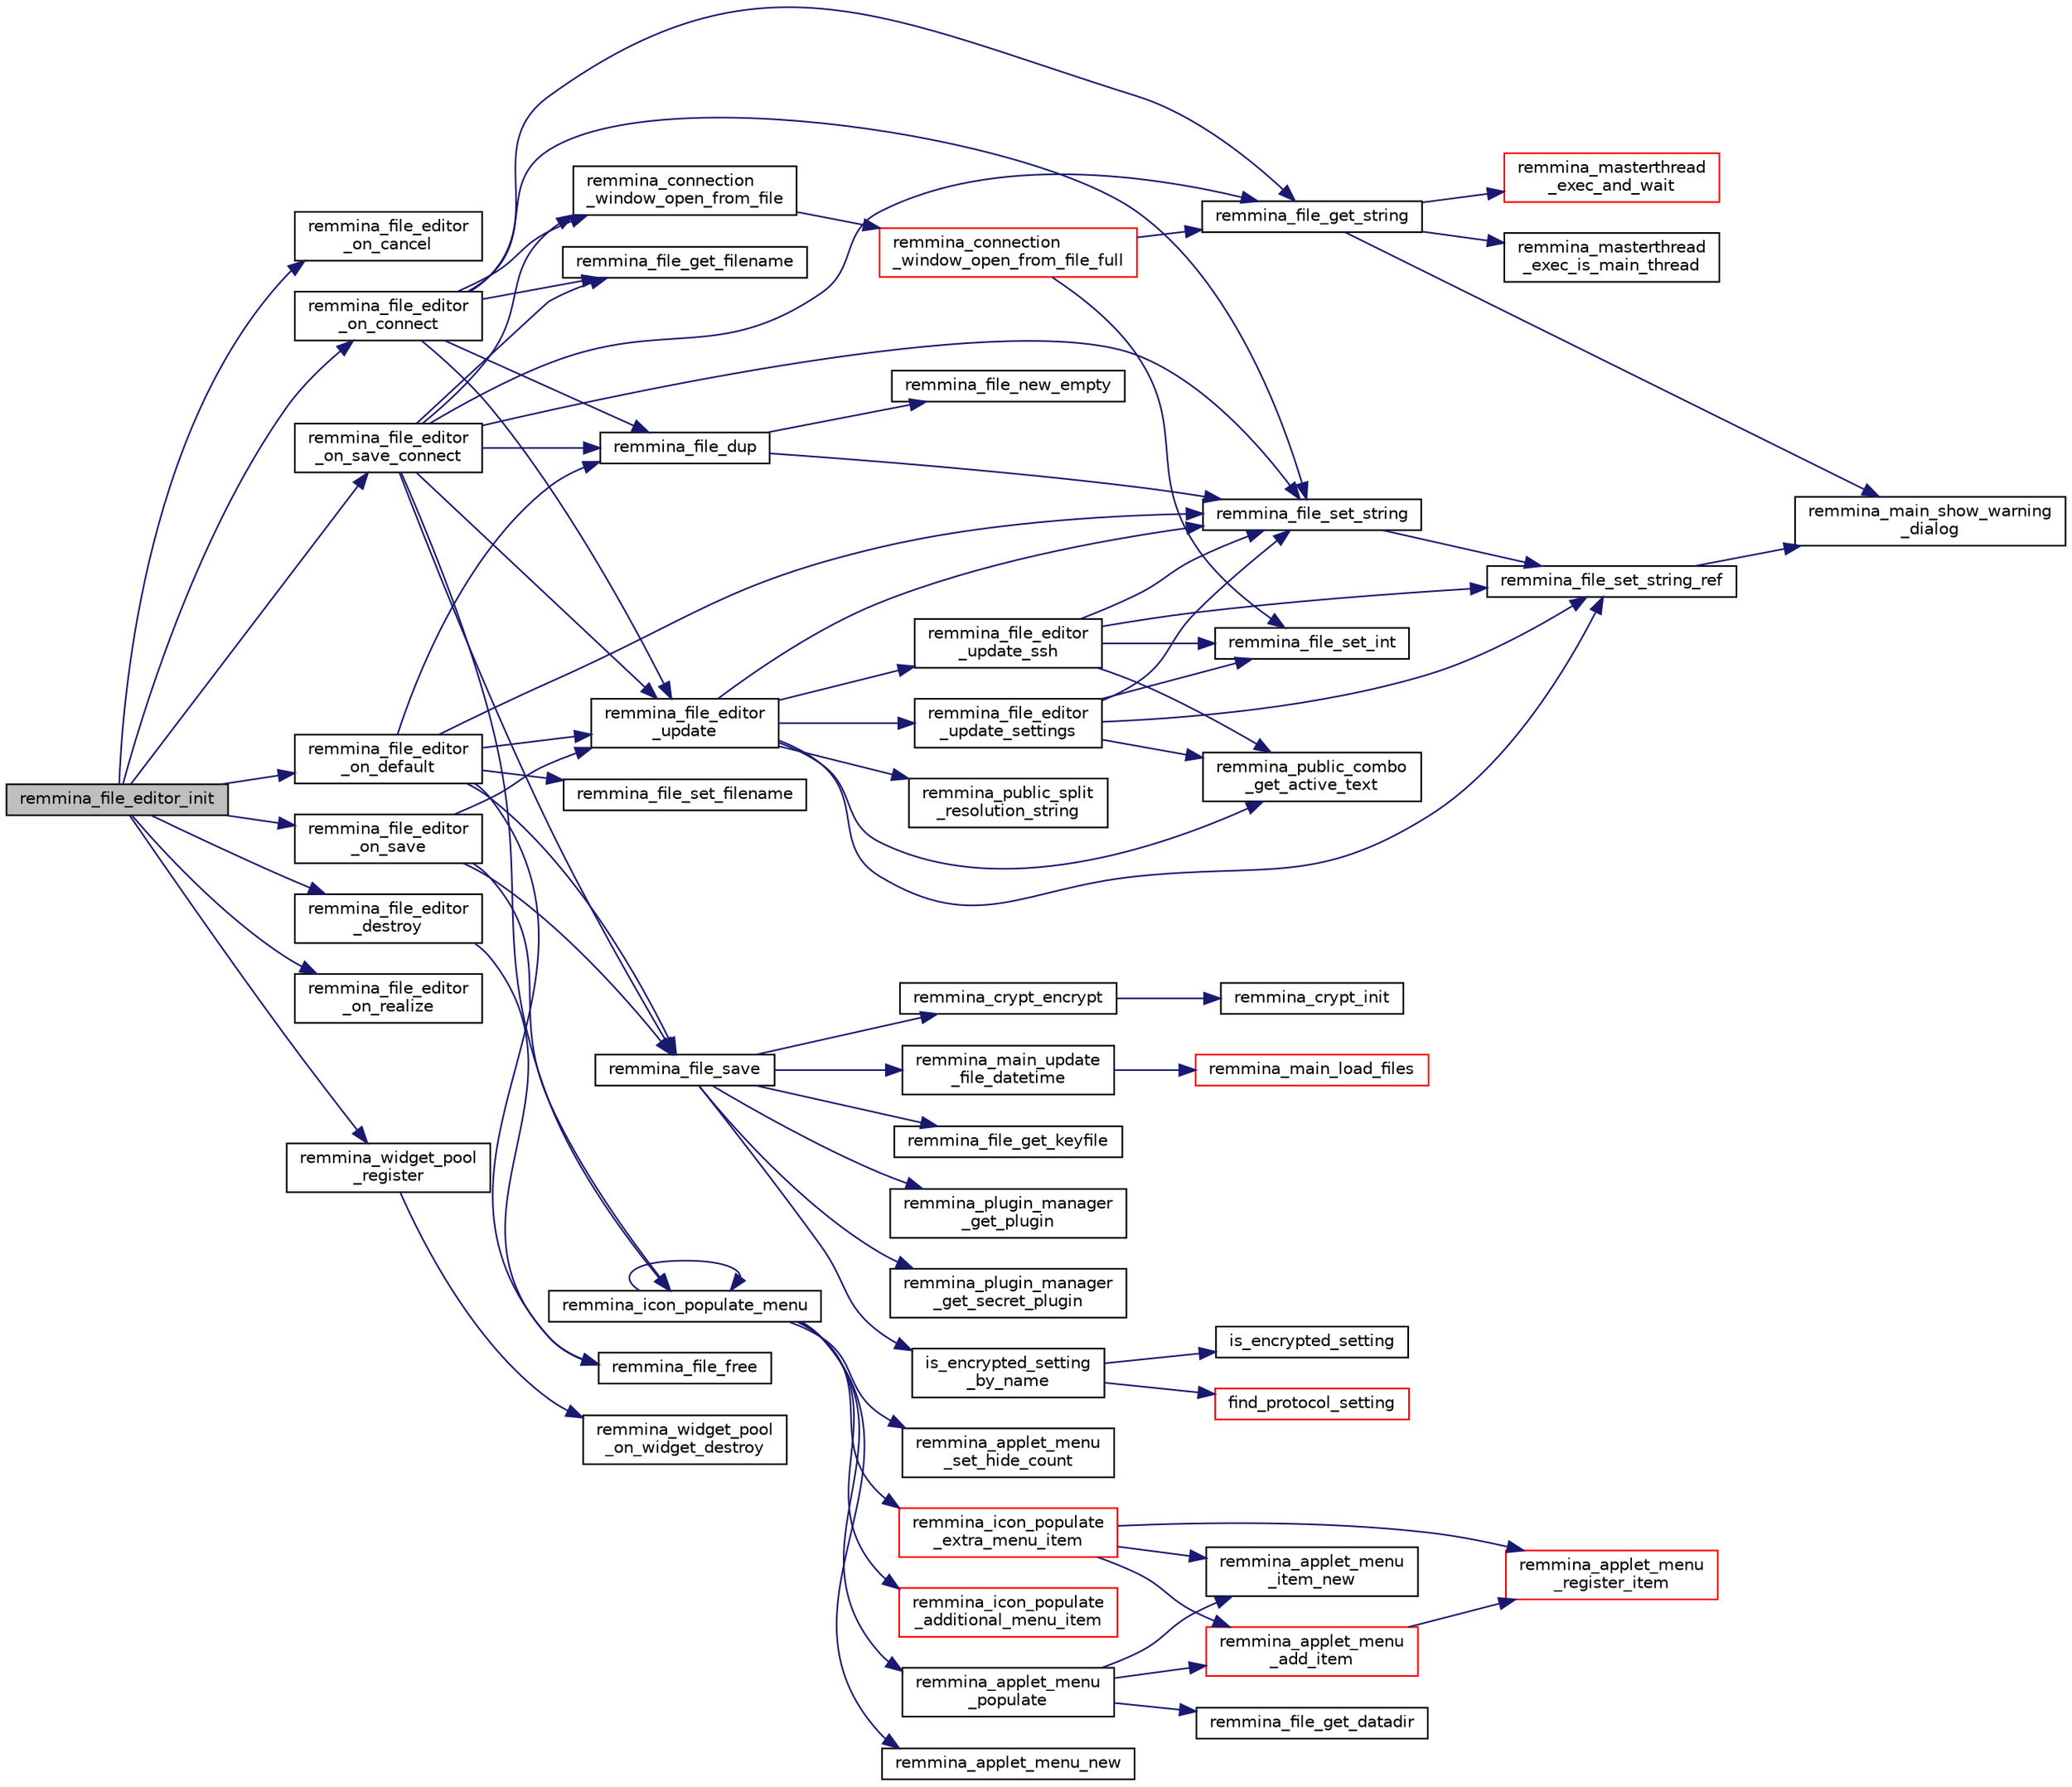 digraph "remmina_file_editor_init"
{
  edge [fontname="Helvetica",fontsize="10",labelfontname="Helvetica",labelfontsize="10"];
  node [fontname="Helvetica",fontsize="10",shape=record];
  rankdir="LR";
  Node1168 [label="remmina_file_editor_init",height=0.2,width=0.4,color="black", fillcolor="grey75", style="filled", fontcolor="black"];
  Node1168 -> Node1169 [color="midnightblue",fontsize="10",style="solid",fontname="Helvetica"];
  Node1169 [label="remmina_file_editor\l_on_cancel",height=0.2,width=0.4,color="black", fillcolor="white", style="filled",URL="$remmina__file__editor_8c.html#aaa55ab55c6806aef6765eb01577365f3"];
  Node1168 -> Node1170 [color="midnightblue",fontsize="10",style="solid",fontname="Helvetica"];
  Node1170 [label="remmina_file_editor\l_on_default",height=0.2,width=0.4,color="black", fillcolor="white", style="filled",URL="$remmina__file__editor_8c.html#afcc5ee6fcd22686b716fbe595cb210a6"];
  Node1170 -> Node1171 [color="midnightblue",fontsize="10",style="solid",fontname="Helvetica"];
  Node1171 [label="remmina_file_editor\l_update",height=0.2,width=0.4,color="black", fillcolor="white", style="filled",URL="$remmina__file__editor_8c.html#ab5583c8b2ff4cfa003d7bdc69cff0067"];
  Node1171 -> Node1172 [color="midnightblue",fontsize="10",style="solid",fontname="Helvetica"];
  Node1172 [label="remmina_file_set_string",height=0.2,width=0.4,color="black", fillcolor="white", style="filled",URL="$remmina__file_8c.html#a85ca1ca2d0bf9ef29e490c6f4527a954"];
  Node1172 -> Node1173 [color="midnightblue",fontsize="10",style="solid",fontname="Helvetica"];
  Node1173 [label="remmina_file_set_string_ref",height=0.2,width=0.4,color="black", fillcolor="white", style="filled",URL="$remmina__file_8c.html#a74951c1067a1a5e1341f5e1c1206dec6"];
  Node1173 -> Node1174 [color="midnightblue",fontsize="10",style="solid",fontname="Helvetica"];
  Node1174 [label="remmina_main_show_warning\l_dialog",height=0.2,width=0.4,color="black", fillcolor="white", style="filled",URL="$remmina__main_8c.html#ad99b9c0bf2fa8c166a8b4a09e06ffdf7"];
  Node1171 -> Node1173 [color="midnightblue",fontsize="10",style="solid",fontname="Helvetica"];
  Node1171 -> Node1175 [color="midnightblue",fontsize="10",style="solid",fontname="Helvetica"];
  Node1175 [label="remmina_public_combo\l_get_active_text",height=0.2,width=0.4,color="black", fillcolor="white", style="filled",URL="$remmina__public_8c.html#af1679d83834c8409f23e00c555d677fb"];
  Node1171 -> Node1176 [color="midnightblue",fontsize="10",style="solid",fontname="Helvetica"];
  Node1176 [label="remmina_public_split\l_resolution_string",height=0.2,width=0.4,color="black", fillcolor="white", style="filled",URL="$remmina__public_8c.html#aaf3fdb980c24cd06965b85ebcdd79173"];
  Node1171 -> Node1177 [color="midnightblue",fontsize="10",style="solid",fontname="Helvetica"];
  Node1177 [label="remmina_file_editor\l_update_ssh",height=0.2,width=0.4,color="black", fillcolor="white", style="filled",URL="$remmina__file__editor_8c.html#af56d68ee8ab4f5e5a8f19188ebed0120"];
  Node1177 -> Node1173 [color="midnightblue",fontsize="10",style="solid",fontname="Helvetica"];
  Node1177 -> Node1175 [color="midnightblue",fontsize="10",style="solid",fontname="Helvetica"];
  Node1177 -> Node1178 [color="midnightblue",fontsize="10",style="solid",fontname="Helvetica"];
  Node1178 [label="remmina_file_set_int",height=0.2,width=0.4,color="black", fillcolor="white", style="filled",URL="$remmina__file_8c.html#af153b0d289ac93f6ecdaa15d5f3b9b8c"];
  Node1177 -> Node1172 [color="midnightblue",fontsize="10",style="solid",fontname="Helvetica"];
  Node1171 -> Node1179 [color="midnightblue",fontsize="10",style="solid",fontname="Helvetica"];
  Node1179 [label="remmina_file_editor\l_update_settings",height=0.2,width=0.4,color="black", fillcolor="white", style="filled",URL="$remmina__file__editor_8c.html#a1a88820e6278cc50eb59a6333c7f40dd"];
  Node1179 -> Node1172 [color="midnightblue",fontsize="10",style="solid",fontname="Helvetica"];
  Node1179 -> Node1173 [color="midnightblue",fontsize="10",style="solid",fontname="Helvetica"];
  Node1179 -> Node1175 [color="midnightblue",fontsize="10",style="solid",fontname="Helvetica"];
  Node1179 -> Node1178 [color="midnightblue",fontsize="10",style="solid",fontname="Helvetica"];
  Node1170 -> Node1180 [color="midnightblue",fontsize="10",style="solid",fontname="Helvetica"];
  Node1180 [label="remmina_file_dup",height=0.2,width=0.4,color="black", fillcolor="white", style="filled",URL="$remmina__file_8c.html#a3fb992fced83e0f1c4e4e3c8d2206be5"];
  Node1180 -> Node1181 [color="midnightblue",fontsize="10",style="solid",fontname="Helvetica"];
  Node1181 [label="remmina_file_new_empty",height=0.2,width=0.4,color="black", fillcolor="white", style="filled",URL="$remmina__file_8c.html#adab087b7139756f029020a87a5438cfa"];
  Node1180 -> Node1172 [color="midnightblue",fontsize="10",style="solid",fontname="Helvetica"];
  Node1170 -> Node1182 [color="midnightblue",fontsize="10",style="solid",fontname="Helvetica"];
  Node1182 [label="remmina_file_set_filename",height=0.2,width=0.4,color="black", fillcolor="white", style="filled",URL="$remmina__file_8c.html#ab03b042504c09c1ad880ac126a703114"];
  Node1170 -> Node1172 [color="midnightblue",fontsize="10",style="solid",fontname="Helvetica"];
  Node1170 -> Node1183 [color="midnightblue",fontsize="10",style="solid",fontname="Helvetica"];
  Node1183 [label="remmina_file_save",height=0.2,width=0.4,color="black", fillcolor="white", style="filled",URL="$remmina__file_8c.html#a8c893a5deec9bc446bd89cc9973416c7"];
  Node1183 -> Node1184 [color="midnightblue",fontsize="10",style="solid",fontname="Helvetica"];
  Node1184 [label="remmina_file_get_keyfile",height=0.2,width=0.4,color="black", fillcolor="white", style="filled",URL="$remmina__file_8c.html#a89ec355adbf6e03ad16d7faf810af46f"];
  Node1183 -> Node1185 [color="midnightblue",fontsize="10",style="solid",fontname="Helvetica"];
  Node1185 [label="remmina_plugin_manager\l_get_plugin",height=0.2,width=0.4,color="black", fillcolor="white", style="filled",URL="$remmina__plugin__manager_8c.html#a3872c8656a8a3d5147bcc603471c1932"];
  Node1183 -> Node1186 [color="midnightblue",fontsize="10",style="solid",fontname="Helvetica"];
  Node1186 [label="remmina_plugin_manager\l_get_secret_plugin",height=0.2,width=0.4,color="black", fillcolor="white", style="filled",URL="$remmina__plugin__manager_8c.html#ad380a98f6624aa8c830015c8b428b7b4"];
  Node1183 -> Node1187 [color="midnightblue",fontsize="10",style="solid",fontname="Helvetica"];
  Node1187 [label="is_encrypted_setting\l_by_name",height=0.2,width=0.4,color="black", fillcolor="white", style="filled",URL="$remmina__file_8c.html#a72580559fa04082418a993fec4c77281"];
  Node1187 -> Node1188 [color="midnightblue",fontsize="10",style="solid",fontname="Helvetica"];
  Node1188 [label="find_protocol_setting",height=0.2,width=0.4,color="red", fillcolor="white", style="filled",URL="$remmina__file_8c.html#acc88ee6f5ba73bf9c3b05ab9368c952f"];
  Node1187 -> Node1190 [color="midnightblue",fontsize="10",style="solid",fontname="Helvetica"];
  Node1190 [label="is_encrypted_setting",height=0.2,width=0.4,color="black", fillcolor="white", style="filled",URL="$remmina__file_8c.html#a29920ae737817d3f6c673bacbbf11ca1"];
  Node1183 -> Node1191 [color="midnightblue",fontsize="10",style="solid",fontname="Helvetica"];
  Node1191 [label="remmina_crypt_encrypt",height=0.2,width=0.4,color="black", fillcolor="white", style="filled",URL="$remmina__crypt_8c.html#aa02cf0fed3eb68d6a89815c3ba3bf7b1"];
  Node1191 -> Node1192 [color="midnightblue",fontsize="10",style="solid",fontname="Helvetica"];
  Node1192 [label="remmina_crypt_init",height=0.2,width=0.4,color="black", fillcolor="white", style="filled",URL="$remmina__crypt_8c.html#ae097c169aefdd5d83a57fc1bde511171"];
  Node1183 -> Node1193 [color="midnightblue",fontsize="10",style="solid",fontname="Helvetica"];
  Node1193 [label="remmina_main_update\l_file_datetime",height=0.2,width=0.4,color="black", fillcolor="white", style="filled",URL="$remmina__main_8c.html#a5ae0372dafe41f96a09097c07d1b270a"];
  Node1193 -> Node1194 [color="midnightblue",fontsize="10",style="solid",fontname="Helvetica"];
  Node1194 [label="remmina_main_load_files",height=0.2,width=0.4,color="red", fillcolor="white", style="filled",URL="$remmina__main_8c.html#a3617295e74fa84edbd41dedc601402a7"];
  Node1170 -> Node1230 [color="midnightblue",fontsize="10",style="solid",fontname="Helvetica"];
  Node1230 [label="remmina_file_free",height=0.2,width=0.4,color="black", fillcolor="white", style="filled",URL="$remmina__file_8c.html#abd2f06bf0a5ddcf7156e5ef7d0c8d4d7"];
  Node1168 -> Node1248 [color="midnightblue",fontsize="10",style="solid",fontname="Helvetica"];
  Node1248 [label="remmina_file_editor\l_on_save",height=0.2,width=0.4,color="black", fillcolor="white", style="filled",URL="$remmina__file__editor_8c.html#ac2a5cf9cdcf640986e245eb04be9c4ad"];
  Node1248 -> Node1171 [color="midnightblue",fontsize="10",style="solid",fontname="Helvetica"];
  Node1248 -> Node1183 [color="midnightblue",fontsize="10",style="solid",fontname="Helvetica"];
  Node1248 -> Node1249 [color="midnightblue",fontsize="10",style="solid",fontname="Helvetica"];
  Node1249 [label="remmina_icon_populate_menu",height=0.2,width=0.4,color="black", fillcolor="white", style="filled",URL="$remmina__icon_8c.html#af80ed314f91d653237249d839c7fc3b2"];
  Node1249 -> Node1250 [color="midnightblue",fontsize="10",style="solid",fontname="Helvetica"];
  Node1250 [label="remmina_applet_menu_new",height=0.2,width=0.4,color="black", fillcolor="white", style="filled",URL="$remmina__applet__menu_8c.html#adc65e597bc73ddbda587caa929efe872"];
  Node1249 -> Node1251 [color="midnightblue",fontsize="10",style="solid",fontname="Helvetica"];
  Node1251 [label="remmina_applet_menu\l_set_hide_count",height=0.2,width=0.4,color="black", fillcolor="white", style="filled",URL="$remmina__applet__menu_8c.html#af2baabd1750dd1a95a0b36e601d99cfe"];
  Node1249 -> Node1252 [color="midnightblue",fontsize="10",style="solid",fontname="Helvetica"];
  Node1252 [label="remmina_applet_menu\l_populate",height=0.2,width=0.4,color="black", fillcolor="white", style="filled",URL="$remmina__applet__menu_8c.html#a8029065504aef0e850d79f3823d18f66"];
  Node1252 -> Node1202 [color="midnightblue",fontsize="10",style="solid",fontname="Helvetica"];
  Node1202 [label="remmina_file_get_datadir",height=0.2,width=0.4,color="black", fillcolor="white", style="filled",URL="$remmina__file__manager_8c.html#aa65bc30beb59d607ba430d966e7e27f5"];
  Node1252 -> Node1253 [color="midnightblue",fontsize="10",style="solid",fontname="Helvetica"];
  Node1253 [label="remmina_applet_menu\l_item_new",height=0.2,width=0.4,color="black", fillcolor="white", style="filled",URL="$remmina__applet__menu__item_8c.html#a8518d5abbcb0cf2ff0923e41d55e1a96"];
  Node1252 -> Node1254 [color="midnightblue",fontsize="10",style="solid",fontname="Helvetica"];
  Node1254 [label="remmina_applet_menu\l_add_item",height=0.2,width=0.4,color="red", fillcolor="white", style="filled",URL="$remmina__applet__menu_8c.html#a261d344be12cd270d8b81a26e1ad9d23"];
  Node1254 -> Node1257 [color="midnightblue",fontsize="10",style="solid",fontname="Helvetica"];
  Node1257 [label="remmina_applet_menu\l_register_item",height=0.2,width=0.4,color="red", fillcolor="white", style="filled",URL="$remmina__applet__menu_8c.html#abb924051b4e37930bed6aed12b653751"];
  Node1249 -> Node1259 [color="midnightblue",fontsize="10",style="solid",fontname="Helvetica"];
  Node1259 [label="remmina_icon_populate\l_extra_menu_item",height=0.2,width=0.4,color="red", fillcolor="white", style="filled",URL="$remmina__icon_8c.html#a2847311861df3a2f1c8bbcd35cf3fd6f"];
  Node1259 -> Node1253 [color="midnightblue",fontsize="10",style="solid",fontname="Helvetica"];
  Node1259 -> Node1254 [color="midnightblue",fontsize="10",style="solid",fontname="Helvetica"];
  Node1259 -> Node1257 [color="midnightblue",fontsize="10",style="solid",fontname="Helvetica"];
  Node1249 -> Node1527 [color="midnightblue",fontsize="10",style="solid",fontname="Helvetica"];
  Node1527 [label="remmina_icon_populate\l_additional_menu_item",height=0.2,width=0.4,color="red", fillcolor="white", style="filled",URL="$remmina__icon_8c.html#a8aaf73ed94cf20dcce1c7be26262cb56"];
  Node1249 -> Node1249 [color="midnightblue",fontsize="10",style="solid",fontname="Helvetica"];
  Node1168 -> Node1532 [color="midnightblue",fontsize="10",style="solid",fontname="Helvetica"];
  Node1532 [label="remmina_file_editor\l_on_connect",height=0.2,width=0.4,color="black", fillcolor="white", style="filled",URL="$remmina__file__editor_8c.html#a73b8581fd1fd77532b748d91a2951f25"];
  Node1532 -> Node1171 [color="midnightblue",fontsize="10",style="solid",fontname="Helvetica"];
  Node1532 -> Node1180 [color="midnightblue",fontsize="10",style="solid",fontname="Helvetica"];
  Node1532 -> Node1239 [color="midnightblue",fontsize="10",style="solid",fontname="Helvetica"];
  Node1239 [label="remmina_file_get_filename",height=0.2,width=0.4,color="black", fillcolor="white", style="filled",URL="$remmina__file_8c.html#ad1e4f3a0f64cd98e301044b6c38a1f1d"];
  Node1532 -> Node1172 [color="midnightblue",fontsize="10",style="solid",fontname="Helvetica"];
  Node1532 -> Node1205 [color="midnightblue",fontsize="10",style="solid",fontname="Helvetica"];
  Node1205 [label="remmina_file_get_string",height=0.2,width=0.4,color="black", fillcolor="white", style="filled",URL="$remmina__file_8c.html#a8eb1b213d9d08c6ad13683ce05f4355e"];
  Node1205 -> Node1206 [color="midnightblue",fontsize="10",style="solid",fontname="Helvetica"];
  Node1206 [label="remmina_masterthread\l_exec_is_main_thread",height=0.2,width=0.4,color="black", fillcolor="white", style="filled",URL="$remmina__masterthread__exec_8c.html#a3a52e863a3a3da6da6bb5d36c13b7ff4"];
  Node1205 -> Node1207 [color="midnightblue",fontsize="10",style="solid",fontname="Helvetica"];
  Node1207 [label="remmina_masterthread\l_exec_and_wait",height=0.2,width=0.4,color="red", fillcolor="white", style="filled",URL="$remmina__masterthread__exec_8c.html#a14628c2470cac50e87916a70ea05c97d"];
  Node1205 -> Node1174 [color="midnightblue",fontsize="10",style="solid",fontname="Helvetica"];
  Node1532 -> Node1332 [color="midnightblue",fontsize="10",style="solid",fontname="Helvetica"];
  Node1332 [label="remmina_connection\l_window_open_from_file",height=0.2,width=0.4,color="black", fillcolor="white", style="filled",URL="$remmina__connection__window_8c.html#a1c7f722a89609523cc4de079cc82f23c"];
  Node1332 -> Node1333 [color="midnightblue",fontsize="10",style="solid",fontname="Helvetica"];
  Node1333 [label="remmina_connection\l_window_open_from_file_full",height=0.2,width=0.4,color="red", fillcolor="white", style="filled",URL="$remmina__connection__window_8c.html#adbf2b670ca3bae96a99cb0b36021a961"];
  Node1333 -> Node1205 [color="midnightblue",fontsize="10",style="solid",fontname="Helvetica"];
  Node1333 -> Node1178 [color="midnightblue",fontsize="10",style="solid",fontname="Helvetica"];
  Node1168 -> Node1533 [color="midnightblue",fontsize="10",style="solid",fontname="Helvetica"];
  Node1533 [label="remmina_file_editor\l_on_save_connect",height=0.2,width=0.4,color="black", fillcolor="white", style="filled",URL="$remmina__file__editor_8c.html#a57224f3f69f04f398de563b71be6b18e"];
  Node1533 -> Node1171 [color="midnightblue",fontsize="10",style="solid",fontname="Helvetica"];
  Node1533 -> Node1183 [color="midnightblue",fontsize="10",style="solid",fontname="Helvetica"];
  Node1533 -> Node1249 [color="midnightblue",fontsize="10",style="solid",fontname="Helvetica"];
  Node1533 -> Node1180 [color="midnightblue",fontsize="10",style="solid",fontname="Helvetica"];
  Node1533 -> Node1239 [color="midnightblue",fontsize="10",style="solid",fontname="Helvetica"];
  Node1533 -> Node1172 [color="midnightblue",fontsize="10",style="solid",fontname="Helvetica"];
  Node1533 -> Node1205 [color="midnightblue",fontsize="10",style="solid",fontname="Helvetica"];
  Node1533 -> Node1332 [color="midnightblue",fontsize="10",style="solid",fontname="Helvetica"];
  Node1168 -> Node1534 [color="midnightblue",fontsize="10",style="solid",fontname="Helvetica"];
  Node1534 [label="remmina_file_editor\l_destroy",height=0.2,width=0.4,color="black", fillcolor="white", style="filled",URL="$remmina__file__editor_8c.html#a6eb0bcee764064d6a7dd84c015d9ed4f"];
  Node1534 -> Node1230 [color="midnightblue",fontsize="10",style="solid",fontname="Helvetica"];
  Node1168 -> Node1535 [color="midnightblue",fontsize="10",style="solid",fontname="Helvetica"];
  Node1535 [label="remmina_file_editor\l_on_realize",height=0.2,width=0.4,color="black", fillcolor="white", style="filled",URL="$remmina__file__editor_8c.html#a880e8e6aee571b91eeb7f5d2f60e210b"];
  Node1168 -> Node1271 [color="midnightblue",fontsize="10",style="solid",fontname="Helvetica"];
  Node1271 [label="remmina_widget_pool\l_register",height=0.2,width=0.4,color="black", fillcolor="white", style="filled",URL="$remmina__widget__pool_8c.html#ae3c9c9853eb5bedbfeadbfac1d495b95"];
  Node1271 -> Node1272 [color="midnightblue",fontsize="10",style="solid",fontname="Helvetica"];
  Node1272 [label="remmina_widget_pool\l_on_widget_destroy",height=0.2,width=0.4,color="black", fillcolor="white", style="filled",URL="$remmina__widget__pool_8c.html#aa5fd17580202843eab40cabb258d2664"];
}
